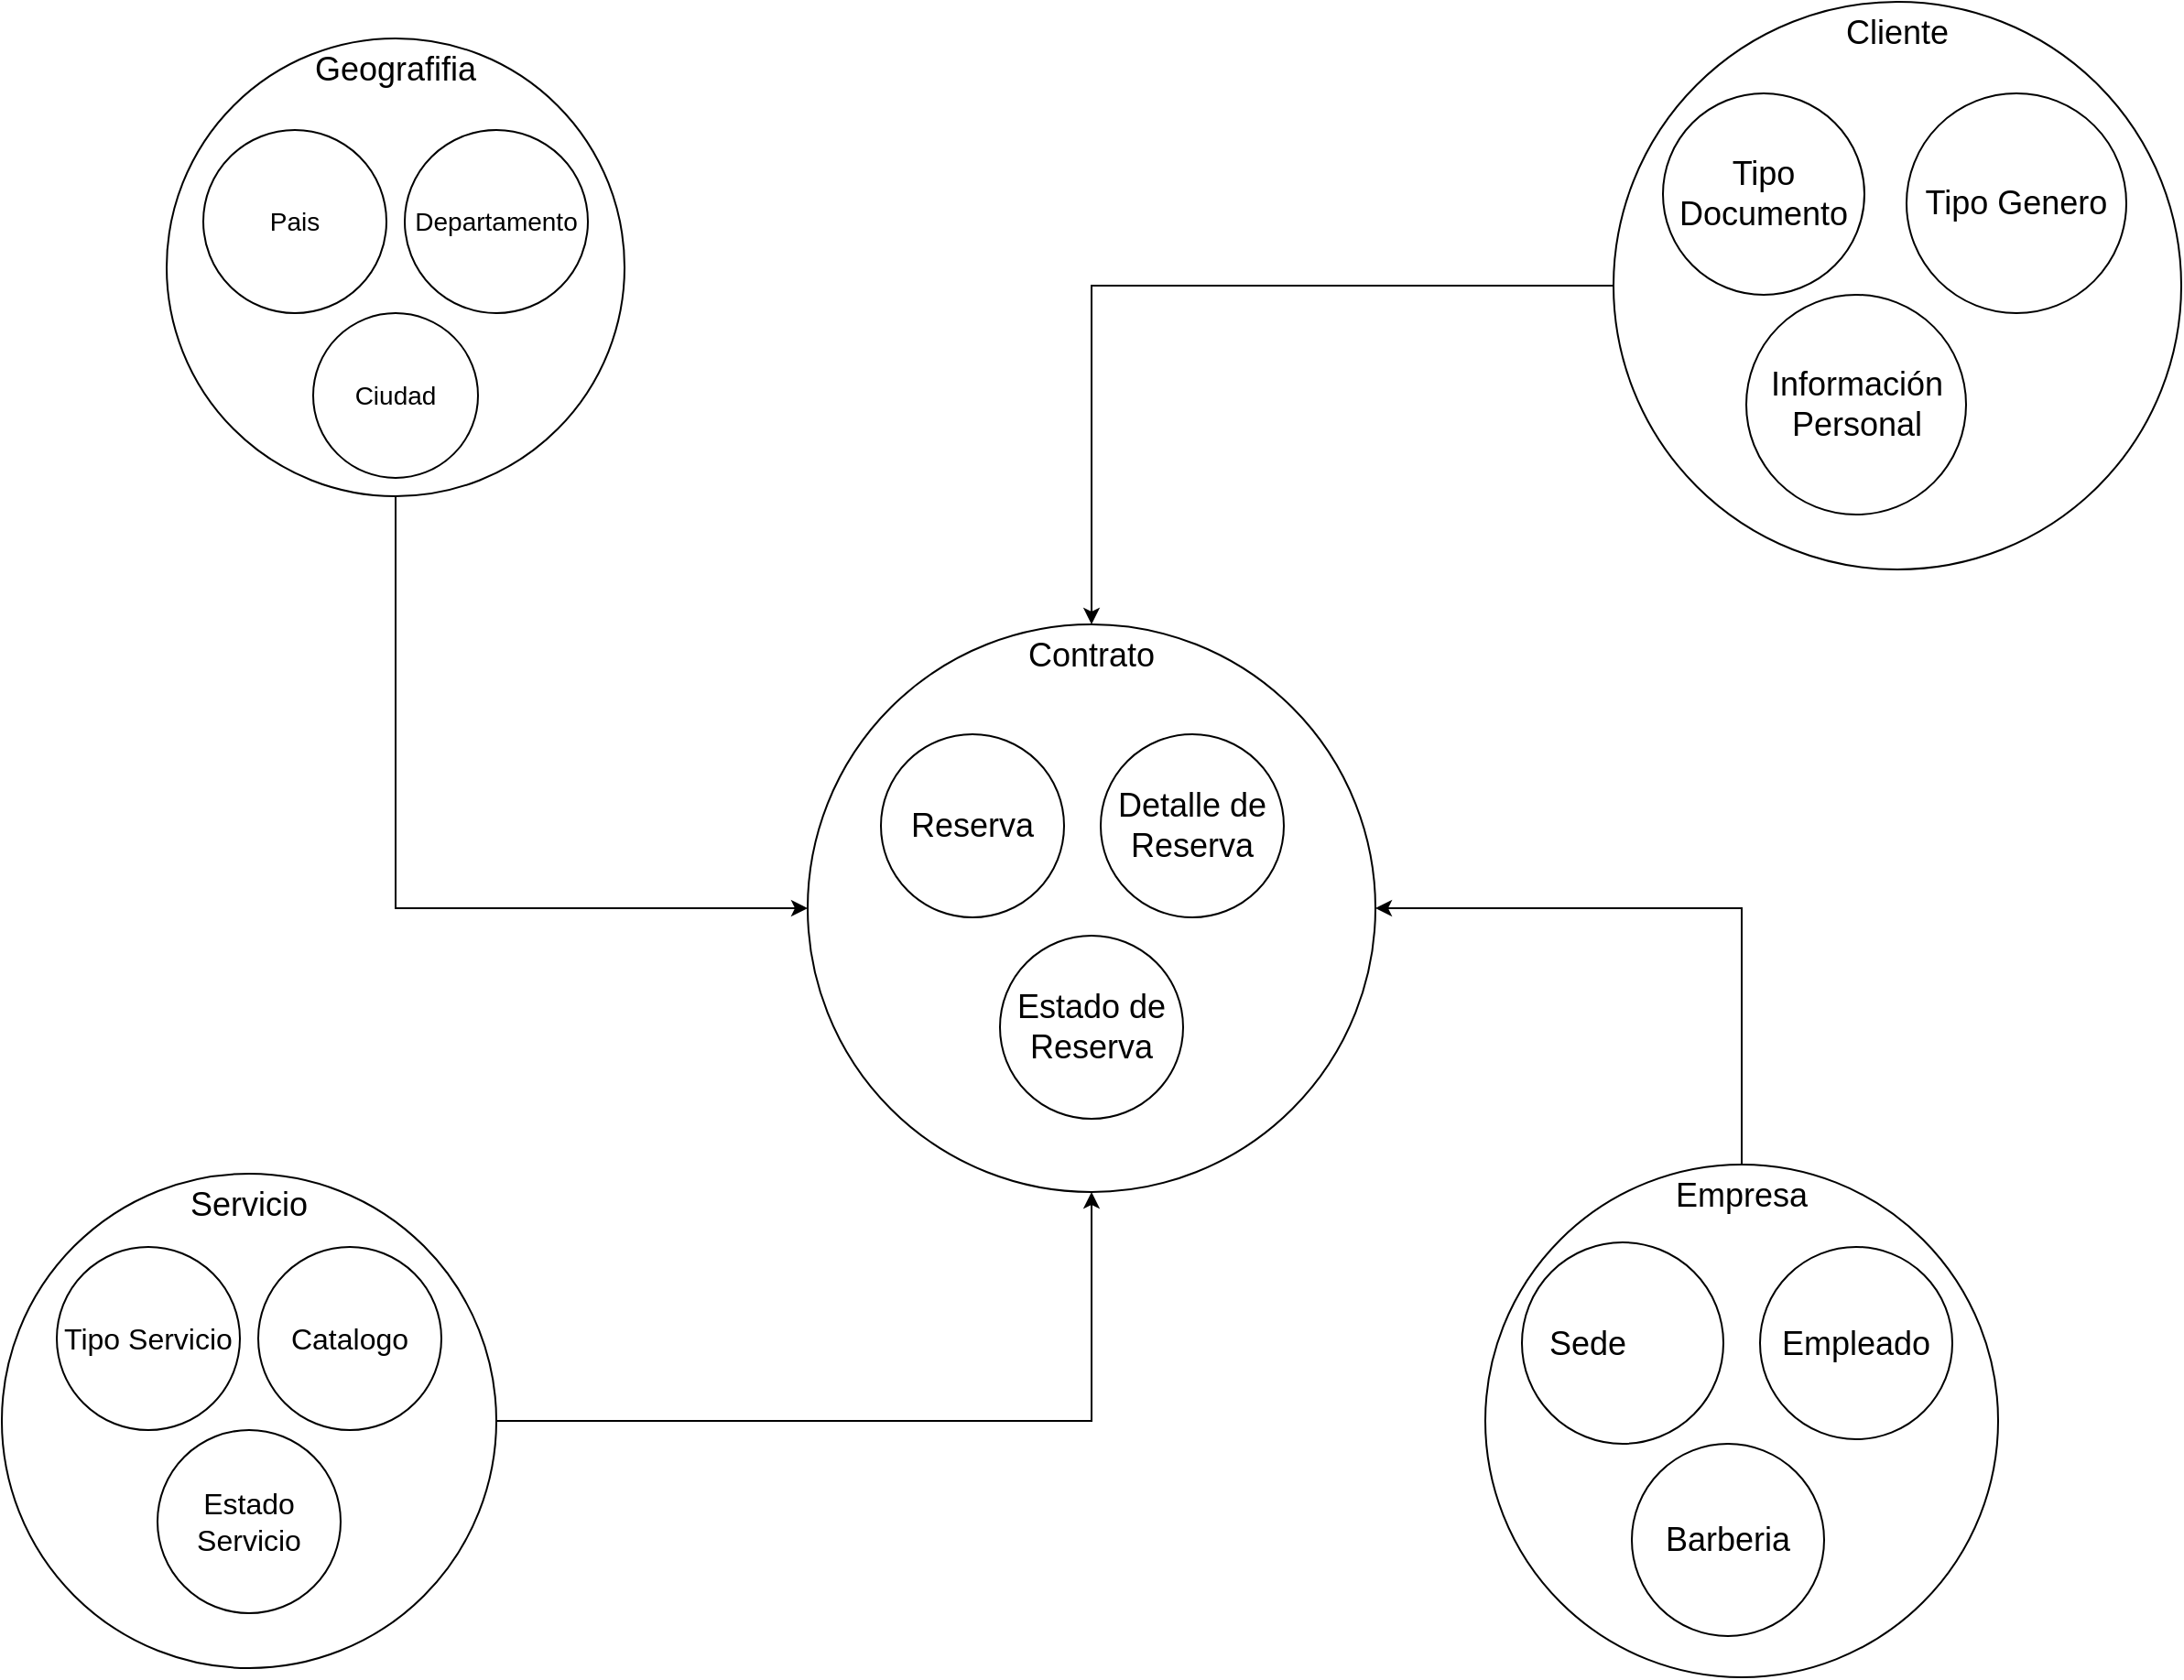 <mxfile version="24.7.7">
  <diagram name="Página-1" id="2alXb9Ua76mQgp3lZa1x">
    <mxGraphModel dx="1836" dy="1711" grid="1" gridSize="10" guides="1" tooltips="1" connect="1" arrows="1" fold="1" page="1" pageScale="1" pageWidth="827" pageHeight="1169" math="0" shadow="0">
      <root>
        <mxCell id="0" />
        <mxCell id="1" parent="0" />
        <mxCell id="as25Dl-nawI_TPOrROMk-1" value="Contrato" style="ellipse;whiteSpace=wrap;html=1;aspect=fixed;fontSize=18;verticalAlign=top;" parent="1" vertex="1">
          <mxGeometry x="250" y="170" width="310" height="310" as="geometry" />
        </mxCell>
        <mxCell id="as25Dl-nawI_TPOrROMk-6" style="edgeStyle=orthogonalEdgeStyle;rounded=0;orthogonalLoop=1;jettySize=auto;html=1;exitX=0.5;exitY=0;exitDx=0;exitDy=0;entryX=1;entryY=0.5;entryDx=0;entryDy=0;" parent="1" source="as25Dl-nawI_TPOrROMk-2" target="as25Dl-nawI_TPOrROMk-1" edge="1">
          <mxGeometry relative="1" as="geometry" />
        </mxCell>
        <mxCell id="as25Dl-nawI_TPOrROMk-2" value="Empresa" style="ellipse;whiteSpace=wrap;html=1;aspect=fixed;fontSize=18;verticalAlign=top;" parent="1" vertex="1">
          <mxGeometry x="620" y="465" width="280" height="280" as="geometry" />
        </mxCell>
        <mxCell id="as25Dl-nawI_TPOrROMk-7" style="edgeStyle=orthogonalEdgeStyle;rounded=0;orthogonalLoop=1;jettySize=auto;html=1;exitX=1;exitY=0.5;exitDx=0;exitDy=0;entryX=0.5;entryY=1;entryDx=0;entryDy=0;" parent="1" source="as25Dl-nawI_TPOrROMk-3" target="as25Dl-nawI_TPOrROMk-1" edge="1">
          <mxGeometry relative="1" as="geometry" />
        </mxCell>
        <mxCell id="as25Dl-nawI_TPOrROMk-3" value="Servicio" style="ellipse;whiteSpace=wrap;html=1;aspect=fixed;fontSize=18;verticalAlign=top;" parent="1" vertex="1">
          <mxGeometry x="-190" y="470" width="270" height="270" as="geometry" />
        </mxCell>
        <mxCell id="as25Dl-nawI_TPOrROMk-9" style="edgeStyle=orthogonalEdgeStyle;rounded=0;orthogonalLoop=1;jettySize=auto;html=1;exitX=0.5;exitY=1;exitDx=0;exitDy=0;entryX=0;entryY=0.5;entryDx=0;entryDy=0;" parent="1" source="as25Dl-nawI_TPOrROMk-4" target="as25Dl-nawI_TPOrROMk-1" edge="1">
          <mxGeometry relative="1" as="geometry" />
        </mxCell>
        <mxCell id="as25Dl-nawI_TPOrROMk-4" value="Geografifia" style="ellipse;whiteSpace=wrap;html=1;aspect=fixed;fontSize=18;verticalAlign=top;" parent="1" vertex="1">
          <mxGeometry x="-100" y="-150" width="250" height="250" as="geometry" />
        </mxCell>
        <mxCell id="as25Dl-nawI_TPOrROMk-8" style="edgeStyle=orthogonalEdgeStyle;rounded=0;orthogonalLoop=1;jettySize=auto;html=1;exitX=0;exitY=0.5;exitDx=0;exitDy=0;entryX=0.5;entryY=0;entryDx=0;entryDy=0;" parent="1" source="as25Dl-nawI_TPOrROMk-5" target="as25Dl-nawI_TPOrROMk-1" edge="1">
          <mxGeometry relative="1" as="geometry" />
        </mxCell>
        <mxCell id="as25Dl-nawI_TPOrROMk-5" value="Cliente" style="ellipse;whiteSpace=wrap;html=1;aspect=fixed;fontSize=18;verticalAlign=top;" parent="1" vertex="1">
          <mxGeometry x="690" y="-170" width="310" height="310" as="geometry" />
        </mxCell>
        <mxCell id="Ia4xIIDi5in7NBxOMhdP-1" value="Pais" style="ellipse;whiteSpace=wrap;html=1;aspect=fixed;fontSize=14;" parent="1" vertex="1">
          <mxGeometry x="-80" y="-100" width="100" height="100" as="geometry" />
        </mxCell>
        <mxCell id="Ia4xIIDi5in7NBxOMhdP-2" value="Ciudad" style="ellipse;whiteSpace=wrap;html=1;aspect=fixed;fontSize=14;" parent="1" vertex="1">
          <mxGeometry x="-20" width="90" height="90" as="geometry" />
        </mxCell>
        <mxCell id="Ia4xIIDi5in7NBxOMhdP-3" value="Departamento" style="ellipse;whiteSpace=wrap;html=1;aspect=fixed;fontSize=14;" parent="1" vertex="1">
          <mxGeometry x="30" y="-100" width="100" height="100" as="geometry" />
        </mxCell>
        <mxCell id="Ia4xIIDi5in7NBxOMhdP-4" value="Empleado" style="ellipse;whiteSpace=wrap;html=1;aspect=fixed;fontSize=18;" parent="1" vertex="1">
          <mxGeometry x="770" y="510" width="105" height="105" as="geometry" />
        </mxCell>
        <mxCell id="Ia4xIIDi5in7NBxOMhdP-5" value="Sede&lt;span style=&quot;white-space: pre; font-size: 18px;&quot;&gt;&#x9;&lt;/span&gt;" style="ellipse;whiteSpace=wrap;html=1;aspect=fixed;fontSize=18;" parent="1" vertex="1">
          <mxGeometry x="640" y="507.5" width="110" height="110" as="geometry" />
        </mxCell>
        <mxCell id="Ia4xIIDi5in7NBxOMhdP-6" value="Tipo Genero" style="ellipse;whiteSpace=wrap;html=1;aspect=fixed;fontSize=18;" parent="1" vertex="1">
          <mxGeometry x="850" y="-120" width="120" height="120" as="geometry" />
        </mxCell>
        <mxCell id="Ia4xIIDi5in7NBxOMhdP-7" value="Tipo Documento" style="ellipse;whiteSpace=wrap;html=1;aspect=fixed;fontSize=18;" parent="1" vertex="1">
          <mxGeometry x="717" y="-120" width="110" height="110" as="geometry" />
        </mxCell>
        <mxCell id="Ia4xIIDi5in7NBxOMhdP-8" value="Estado Servicio" style="ellipse;whiteSpace=wrap;html=1;aspect=fixed;fontSize=16;" parent="1" vertex="1">
          <mxGeometry x="-105" y="610" width="100" height="100" as="geometry" />
        </mxCell>
        <mxCell id="Ia4xIIDi5in7NBxOMhdP-9" value="Catalogo" style="ellipse;whiteSpace=wrap;html=1;aspect=fixed;fontSize=16;" parent="1" vertex="1">
          <mxGeometry x="-50" y="510" width="100" height="100" as="geometry" />
        </mxCell>
        <mxCell id="Ia4xIIDi5in7NBxOMhdP-10" value="Tipo Servicio" style="ellipse;whiteSpace=wrap;html=1;aspect=fixed;fontSize=16;" parent="1" vertex="1">
          <mxGeometry x="-160" y="510" width="100" height="100" as="geometry" />
        </mxCell>
        <mxCell id="Ia4xIIDi5in7NBxOMhdP-11" value="Estado de Reserva" style="ellipse;whiteSpace=wrap;html=1;aspect=fixed;fontSize=18;" parent="1" vertex="1">
          <mxGeometry x="355" y="340" width="100" height="100" as="geometry" />
        </mxCell>
        <mxCell id="Ia4xIIDi5in7NBxOMhdP-12" value="Detalle de Reserva" style="ellipse;whiteSpace=wrap;html=1;aspect=fixed;fontSize=18;" parent="1" vertex="1">
          <mxGeometry x="410" y="230" width="100" height="100" as="geometry" />
        </mxCell>
        <mxCell id="Ia4xIIDi5in7NBxOMhdP-13" value="Reserva" style="ellipse;whiteSpace=wrap;html=1;aspect=fixed;fontSize=18;" parent="1" vertex="1">
          <mxGeometry x="290" y="230" width="100" height="100" as="geometry" />
        </mxCell>
        <mxCell id="kBZx5zOLNgJZ3lgv-gd6-1" value="Barberia" style="ellipse;whiteSpace=wrap;html=1;aspect=fixed;fontSize=18;" parent="1" vertex="1">
          <mxGeometry x="700" y="617.5" width="105" height="105" as="geometry" />
        </mxCell>
        <mxCell id="kBZx5zOLNgJZ3lgv-gd6-2" value="Información Personal" style="ellipse;whiteSpace=wrap;html=1;aspect=fixed;fontSize=18;" parent="1" vertex="1">
          <mxGeometry x="762.5" y="-10" width="120" height="120" as="geometry" />
        </mxCell>
      </root>
    </mxGraphModel>
  </diagram>
</mxfile>
